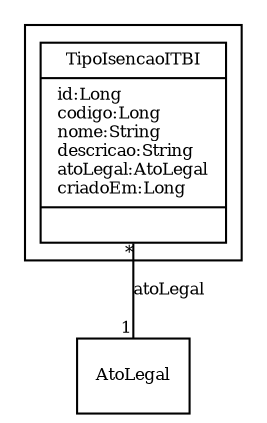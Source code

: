 digraph G{
fontname = "Times-Roman"
fontsize = 8

node [
        fontname = "Times-Roman"
        fontsize = 8
        shape = "record"
]

edge [
        fontname = "Times-Roman"
        fontsize = 8
]

subgraph clusterTIPO_DE_ISENCAOIMUNIDADE_DE_ITBI
{
TipoIsencaoITBI [label = "{TipoIsencaoITBI|id:Long\lcodigo:Long\lnome:String\ldescricao:String\latoLegal:AtoLegal\lcriadoEm:Long\l|\l}"]
}
edge [arrowhead = "none" headlabel = "1" taillabel = "*"] TipoIsencaoITBI -> AtoLegal [label = "atoLegal"]
}
